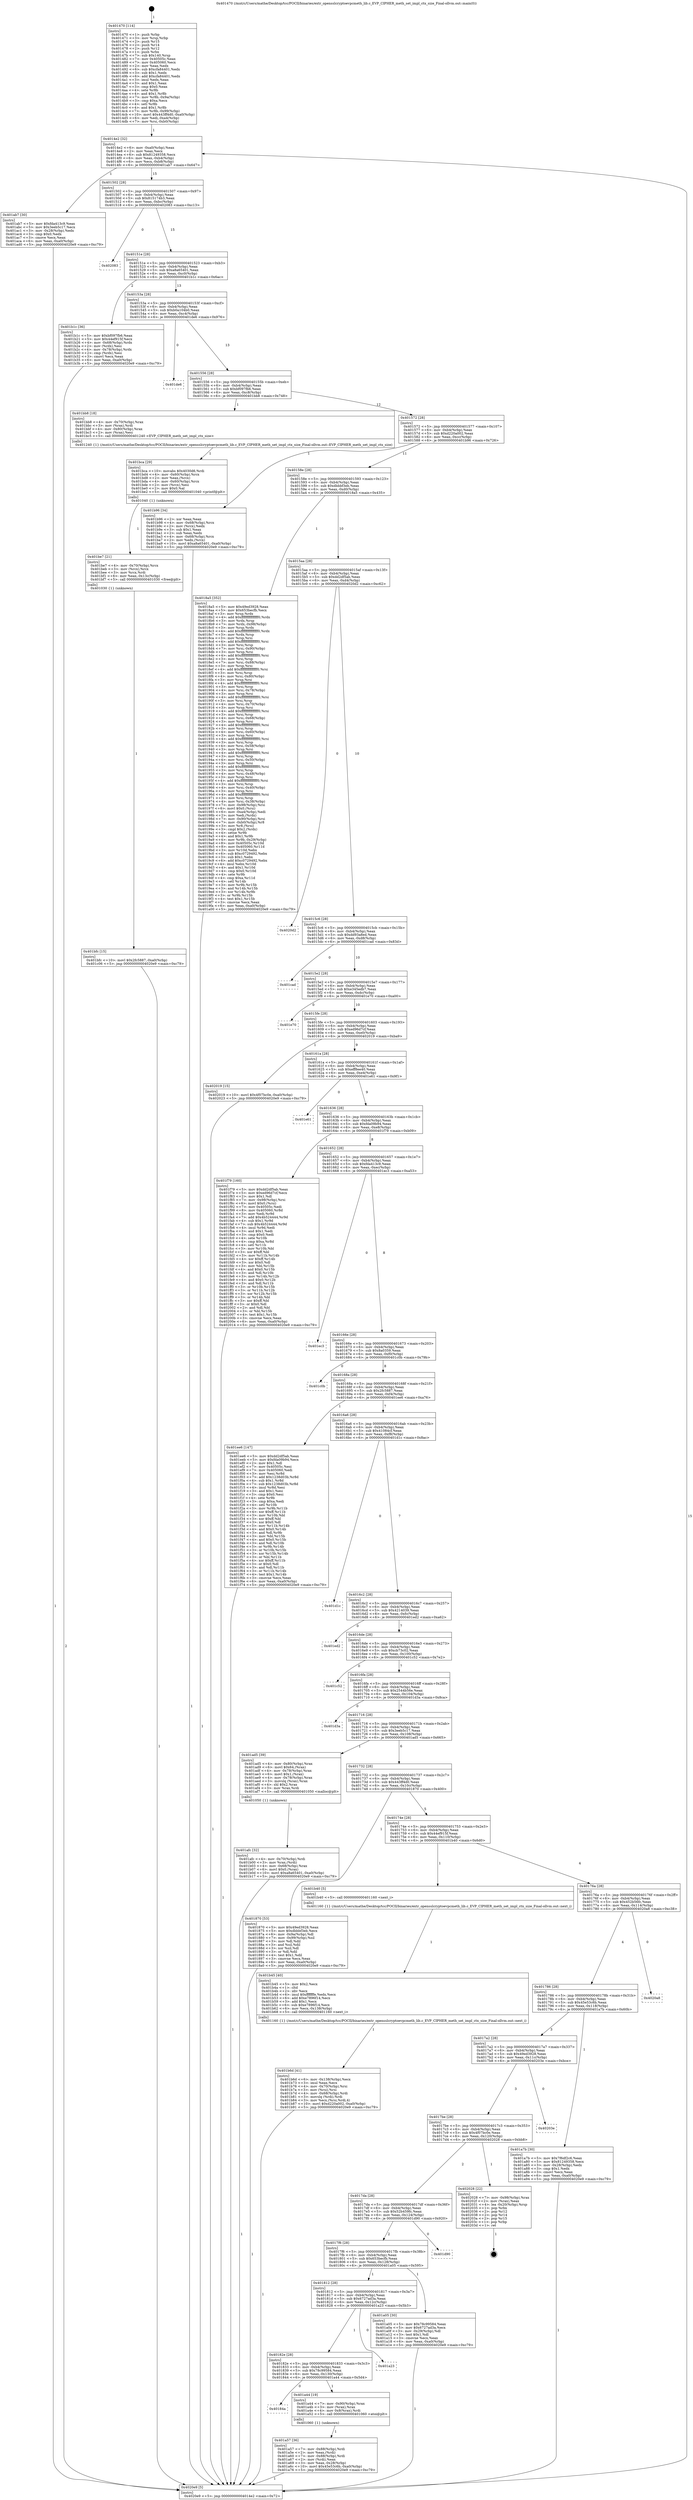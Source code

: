 digraph "0x401470" {
  label = "0x401470 (/mnt/c/Users/mathe/Desktop/tcc/POCII/binaries/extr_opensslcryptoevpcmeth_lib.c_EVP_CIPHER_meth_set_impl_ctx_size_Final-ollvm.out::main(0))"
  labelloc = "t"
  node[shape=record]

  Entry [label="",width=0.3,height=0.3,shape=circle,fillcolor=black,style=filled]
  "0x4014e2" [label="{
     0x4014e2 [32]\l
     | [instrs]\l
     &nbsp;&nbsp;0x4014e2 \<+6\>: mov -0xa0(%rbp),%eax\l
     &nbsp;&nbsp;0x4014e8 \<+2\>: mov %eax,%ecx\l
     &nbsp;&nbsp;0x4014ea \<+6\>: sub $0x81249358,%ecx\l
     &nbsp;&nbsp;0x4014f0 \<+6\>: mov %eax,-0xb4(%rbp)\l
     &nbsp;&nbsp;0x4014f6 \<+6\>: mov %ecx,-0xb8(%rbp)\l
     &nbsp;&nbsp;0x4014fc \<+6\>: je 0000000000401ab7 \<main+0x647\>\l
  }"]
  "0x401ab7" [label="{
     0x401ab7 [30]\l
     | [instrs]\l
     &nbsp;&nbsp;0x401ab7 \<+5\>: mov $0xfda413c9,%eax\l
     &nbsp;&nbsp;0x401abc \<+5\>: mov $0x3eeb5c17,%ecx\l
     &nbsp;&nbsp;0x401ac1 \<+3\>: mov -0x28(%rbp),%edx\l
     &nbsp;&nbsp;0x401ac4 \<+3\>: cmp $0x0,%edx\l
     &nbsp;&nbsp;0x401ac7 \<+3\>: cmove %ecx,%eax\l
     &nbsp;&nbsp;0x401aca \<+6\>: mov %eax,-0xa0(%rbp)\l
     &nbsp;&nbsp;0x401ad0 \<+5\>: jmp 00000000004020e9 \<main+0xc79\>\l
  }"]
  "0x401502" [label="{
     0x401502 [28]\l
     | [instrs]\l
     &nbsp;&nbsp;0x401502 \<+5\>: jmp 0000000000401507 \<main+0x97\>\l
     &nbsp;&nbsp;0x401507 \<+6\>: mov -0xb4(%rbp),%eax\l
     &nbsp;&nbsp;0x40150d \<+5\>: sub $0x815174b3,%eax\l
     &nbsp;&nbsp;0x401512 \<+6\>: mov %eax,-0xbc(%rbp)\l
     &nbsp;&nbsp;0x401518 \<+6\>: je 0000000000402083 \<main+0xc13\>\l
  }"]
  Exit [label="",width=0.3,height=0.3,shape=circle,fillcolor=black,style=filled,peripheries=2]
  "0x402083" [label="{
     0x402083\l
  }", style=dashed]
  "0x40151e" [label="{
     0x40151e [28]\l
     | [instrs]\l
     &nbsp;&nbsp;0x40151e \<+5\>: jmp 0000000000401523 \<main+0xb3\>\l
     &nbsp;&nbsp;0x401523 \<+6\>: mov -0xb4(%rbp),%eax\l
     &nbsp;&nbsp;0x401529 \<+5\>: sub $0xa8a65401,%eax\l
     &nbsp;&nbsp;0x40152e \<+6\>: mov %eax,-0xc0(%rbp)\l
     &nbsp;&nbsp;0x401534 \<+6\>: je 0000000000401b1c \<main+0x6ac\>\l
  }"]
  "0x401bfc" [label="{
     0x401bfc [15]\l
     | [instrs]\l
     &nbsp;&nbsp;0x401bfc \<+10\>: movl $0x2fc5887,-0xa0(%rbp)\l
     &nbsp;&nbsp;0x401c06 \<+5\>: jmp 00000000004020e9 \<main+0xc79\>\l
  }"]
  "0x401b1c" [label="{
     0x401b1c [36]\l
     | [instrs]\l
     &nbsp;&nbsp;0x401b1c \<+5\>: mov $0xbf097fb6,%eax\l
     &nbsp;&nbsp;0x401b21 \<+5\>: mov $0x44ef915f,%ecx\l
     &nbsp;&nbsp;0x401b26 \<+4\>: mov -0x68(%rbp),%rdx\l
     &nbsp;&nbsp;0x401b2a \<+2\>: mov (%rdx),%esi\l
     &nbsp;&nbsp;0x401b2c \<+4\>: mov -0x78(%rbp),%rdx\l
     &nbsp;&nbsp;0x401b30 \<+2\>: cmp (%rdx),%esi\l
     &nbsp;&nbsp;0x401b32 \<+3\>: cmovl %ecx,%eax\l
     &nbsp;&nbsp;0x401b35 \<+6\>: mov %eax,-0xa0(%rbp)\l
     &nbsp;&nbsp;0x401b3b \<+5\>: jmp 00000000004020e9 \<main+0xc79\>\l
  }"]
  "0x40153a" [label="{
     0x40153a [28]\l
     | [instrs]\l
     &nbsp;&nbsp;0x40153a \<+5\>: jmp 000000000040153f \<main+0xcf\>\l
     &nbsp;&nbsp;0x40153f \<+6\>: mov -0xb4(%rbp),%eax\l
     &nbsp;&nbsp;0x401545 \<+5\>: sub $0xb0a104b0,%eax\l
     &nbsp;&nbsp;0x40154a \<+6\>: mov %eax,-0xc4(%rbp)\l
     &nbsp;&nbsp;0x401550 \<+6\>: je 0000000000401de6 \<main+0x976\>\l
  }"]
  "0x401be7" [label="{
     0x401be7 [21]\l
     | [instrs]\l
     &nbsp;&nbsp;0x401be7 \<+4\>: mov -0x70(%rbp),%rcx\l
     &nbsp;&nbsp;0x401beb \<+3\>: mov (%rcx),%rcx\l
     &nbsp;&nbsp;0x401bee \<+3\>: mov %rcx,%rdi\l
     &nbsp;&nbsp;0x401bf1 \<+6\>: mov %eax,-0x13c(%rbp)\l
     &nbsp;&nbsp;0x401bf7 \<+5\>: call 0000000000401030 \<free@plt\>\l
     | [calls]\l
     &nbsp;&nbsp;0x401030 \{1\} (unknown)\l
  }"]
  "0x401de6" [label="{
     0x401de6\l
  }", style=dashed]
  "0x401556" [label="{
     0x401556 [28]\l
     | [instrs]\l
     &nbsp;&nbsp;0x401556 \<+5\>: jmp 000000000040155b \<main+0xeb\>\l
     &nbsp;&nbsp;0x40155b \<+6\>: mov -0xb4(%rbp),%eax\l
     &nbsp;&nbsp;0x401561 \<+5\>: sub $0xbf097fb6,%eax\l
     &nbsp;&nbsp;0x401566 \<+6\>: mov %eax,-0xc8(%rbp)\l
     &nbsp;&nbsp;0x40156c \<+6\>: je 0000000000401bb8 \<main+0x748\>\l
  }"]
  "0x401bca" [label="{
     0x401bca [29]\l
     | [instrs]\l
     &nbsp;&nbsp;0x401bca \<+10\>: movabs $0x4030d6,%rdi\l
     &nbsp;&nbsp;0x401bd4 \<+4\>: mov -0x60(%rbp),%rcx\l
     &nbsp;&nbsp;0x401bd8 \<+2\>: mov %eax,(%rcx)\l
     &nbsp;&nbsp;0x401bda \<+4\>: mov -0x60(%rbp),%rcx\l
     &nbsp;&nbsp;0x401bde \<+2\>: mov (%rcx),%esi\l
     &nbsp;&nbsp;0x401be0 \<+2\>: mov $0x0,%al\l
     &nbsp;&nbsp;0x401be2 \<+5\>: call 0000000000401040 \<printf@plt\>\l
     | [calls]\l
     &nbsp;&nbsp;0x401040 \{1\} (unknown)\l
  }"]
  "0x401bb8" [label="{
     0x401bb8 [18]\l
     | [instrs]\l
     &nbsp;&nbsp;0x401bb8 \<+4\>: mov -0x70(%rbp),%rax\l
     &nbsp;&nbsp;0x401bbc \<+3\>: mov (%rax),%rdi\l
     &nbsp;&nbsp;0x401bbf \<+4\>: mov -0x80(%rbp),%rax\l
     &nbsp;&nbsp;0x401bc3 \<+2\>: mov (%rax),%esi\l
     &nbsp;&nbsp;0x401bc5 \<+5\>: call 0000000000401240 \<EVP_CIPHER_meth_set_impl_ctx_size\>\l
     | [calls]\l
     &nbsp;&nbsp;0x401240 \{1\} (/mnt/c/Users/mathe/Desktop/tcc/POCII/binaries/extr_opensslcryptoevpcmeth_lib.c_EVP_CIPHER_meth_set_impl_ctx_size_Final-ollvm.out::EVP_CIPHER_meth_set_impl_ctx_size)\l
  }"]
  "0x401572" [label="{
     0x401572 [28]\l
     | [instrs]\l
     &nbsp;&nbsp;0x401572 \<+5\>: jmp 0000000000401577 \<main+0x107\>\l
     &nbsp;&nbsp;0x401577 \<+6\>: mov -0xb4(%rbp),%eax\l
     &nbsp;&nbsp;0x40157d \<+5\>: sub $0xd220a002,%eax\l
     &nbsp;&nbsp;0x401582 \<+6\>: mov %eax,-0xcc(%rbp)\l
     &nbsp;&nbsp;0x401588 \<+6\>: je 0000000000401b96 \<main+0x726\>\l
  }"]
  "0x401b6d" [label="{
     0x401b6d [41]\l
     | [instrs]\l
     &nbsp;&nbsp;0x401b6d \<+6\>: mov -0x138(%rbp),%ecx\l
     &nbsp;&nbsp;0x401b73 \<+3\>: imul %eax,%ecx\l
     &nbsp;&nbsp;0x401b76 \<+4\>: mov -0x70(%rbp),%rsi\l
     &nbsp;&nbsp;0x401b7a \<+3\>: mov (%rsi),%rsi\l
     &nbsp;&nbsp;0x401b7d \<+4\>: mov -0x68(%rbp),%rdi\l
     &nbsp;&nbsp;0x401b81 \<+3\>: movslq (%rdi),%rdi\l
     &nbsp;&nbsp;0x401b84 \<+3\>: mov %ecx,(%rsi,%rdi,4)\l
     &nbsp;&nbsp;0x401b87 \<+10\>: movl $0xd220a002,-0xa0(%rbp)\l
     &nbsp;&nbsp;0x401b91 \<+5\>: jmp 00000000004020e9 \<main+0xc79\>\l
  }"]
  "0x401b96" [label="{
     0x401b96 [34]\l
     | [instrs]\l
     &nbsp;&nbsp;0x401b96 \<+2\>: xor %eax,%eax\l
     &nbsp;&nbsp;0x401b98 \<+4\>: mov -0x68(%rbp),%rcx\l
     &nbsp;&nbsp;0x401b9c \<+2\>: mov (%rcx),%edx\l
     &nbsp;&nbsp;0x401b9e \<+3\>: sub $0x1,%eax\l
     &nbsp;&nbsp;0x401ba1 \<+2\>: sub %eax,%edx\l
     &nbsp;&nbsp;0x401ba3 \<+4\>: mov -0x68(%rbp),%rcx\l
     &nbsp;&nbsp;0x401ba7 \<+2\>: mov %edx,(%rcx)\l
     &nbsp;&nbsp;0x401ba9 \<+10\>: movl $0xa8a65401,-0xa0(%rbp)\l
     &nbsp;&nbsp;0x401bb3 \<+5\>: jmp 00000000004020e9 \<main+0xc79\>\l
  }"]
  "0x40158e" [label="{
     0x40158e [28]\l
     | [instrs]\l
     &nbsp;&nbsp;0x40158e \<+5\>: jmp 0000000000401593 \<main+0x123\>\l
     &nbsp;&nbsp;0x401593 \<+6\>: mov -0xb4(%rbp),%eax\l
     &nbsp;&nbsp;0x401599 \<+5\>: sub $0xdbbbf3eb,%eax\l
     &nbsp;&nbsp;0x40159e \<+6\>: mov %eax,-0xd0(%rbp)\l
     &nbsp;&nbsp;0x4015a4 \<+6\>: je 00000000004018a5 \<main+0x435\>\l
  }"]
  "0x401b45" [label="{
     0x401b45 [40]\l
     | [instrs]\l
     &nbsp;&nbsp;0x401b45 \<+5\>: mov $0x2,%ecx\l
     &nbsp;&nbsp;0x401b4a \<+1\>: cltd\l
     &nbsp;&nbsp;0x401b4b \<+2\>: idiv %ecx\l
     &nbsp;&nbsp;0x401b4d \<+6\>: imul $0xfffffffe,%edx,%ecx\l
     &nbsp;&nbsp;0x401b53 \<+6\>: add $0xe7896f14,%ecx\l
     &nbsp;&nbsp;0x401b59 \<+3\>: add $0x1,%ecx\l
     &nbsp;&nbsp;0x401b5c \<+6\>: sub $0xe7896f14,%ecx\l
     &nbsp;&nbsp;0x401b62 \<+6\>: mov %ecx,-0x138(%rbp)\l
     &nbsp;&nbsp;0x401b68 \<+5\>: call 0000000000401160 \<next_i\>\l
     | [calls]\l
     &nbsp;&nbsp;0x401160 \{1\} (/mnt/c/Users/mathe/Desktop/tcc/POCII/binaries/extr_opensslcryptoevpcmeth_lib.c_EVP_CIPHER_meth_set_impl_ctx_size_Final-ollvm.out::next_i)\l
  }"]
  "0x4018a5" [label="{
     0x4018a5 [352]\l
     | [instrs]\l
     &nbsp;&nbsp;0x4018a5 \<+5\>: mov $0x49ed3928,%eax\l
     &nbsp;&nbsp;0x4018aa \<+5\>: mov $0x653becfb,%ecx\l
     &nbsp;&nbsp;0x4018af \<+3\>: mov %rsp,%rdx\l
     &nbsp;&nbsp;0x4018b2 \<+4\>: add $0xfffffffffffffff0,%rdx\l
     &nbsp;&nbsp;0x4018b6 \<+3\>: mov %rdx,%rsp\l
     &nbsp;&nbsp;0x4018b9 \<+7\>: mov %rdx,-0x98(%rbp)\l
     &nbsp;&nbsp;0x4018c0 \<+3\>: mov %rsp,%rdx\l
     &nbsp;&nbsp;0x4018c3 \<+4\>: add $0xfffffffffffffff0,%rdx\l
     &nbsp;&nbsp;0x4018c7 \<+3\>: mov %rdx,%rsp\l
     &nbsp;&nbsp;0x4018ca \<+3\>: mov %rsp,%rsi\l
     &nbsp;&nbsp;0x4018cd \<+4\>: add $0xfffffffffffffff0,%rsi\l
     &nbsp;&nbsp;0x4018d1 \<+3\>: mov %rsi,%rsp\l
     &nbsp;&nbsp;0x4018d4 \<+7\>: mov %rsi,-0x90(%rbp)\l
     &nbsp;&nbsp;0x4018db \<+3\>: mov %rsp,%rsi\l
     &nbsp;&nbsp;0x4018de \<+4\>: add $0xfffffffffffffff0,%rsi\l
     &nbsp;&nbsp;0x4018e2 \<+3\>: mov %rsi,%rsp\l
     &nbsp;&nbsp;0x4018e5 \<+7\>: mov %rsi,-0x88(%rbp)\l
     &nbsp;&nbsp;0x4018ec \<+3\>: mov %rsp,%rsi\l
     &nbsp;&nbsp;0x4018ef \<+4\>: add $0xfffffffffffffff0,%rsi\l
     &nbsp;&nbsp;0x4018f3 \<+3\>: mov %rsi,%rsp\l
     &nbsp;&nbsp;0x4018f6 \<+4\>: mov %rsi,-0x80(%rbp)\l
     &nbsp;&nbsp;0x4018fa \<+3\>: mov %rsp,%rsi\l
     &nbsp;&nbsp;0x4018fd \<+4\>: add $0xfffffffffffffff0,%rsi\l
     &nbsp;&nbsp;0x401901 \<+3\>: mov %rsi,%rsp\l
     &nbsp;&nbsp;0x401904 \<+4\>: mov %rsi,-0x78(%rbp)\l
     &nbsp;&nbsp;0x401908 \<+3\>: mov %rsp,%rsi\l
     &nbsp;&nbsp;0x40190b \<+4\>: add $0xfffffffffffffff0,%rsi\l
     &nbsp;&nbsp;0x40190f \<+3\>: mov %rsi,%rsp\l
     &nbsp;&nbsp;0x401912 \<+4\>: mov %rsi,-0x70(%rbp)\l
     &nbsp;&nbsp;0x401916 \<+3\>: mov %rsp,%rsi\l
     &nbsp;&nbsp;0x401919 \<+4\>: add $0xfffffffffffffff0,%rsi\l
     &nbsp;&nbsp;0x40191d \<+3\>: mov %rsi,%rsp\l
     &nbsp;&nbsp;0x401920 \<+4\>: mov %rsi,-0x68(%rbp)\l
     &nbsp;&nbsp;0x401924 \<+3\>: mov %rsp,%rsi\l
     &nbsp;&nbsp;0x401927 \<+4\>: add $0xfffffffffffffff0,%rsi\l
     &nbsp;&nbsp;0x40192b \<+3\>: mov %rsi,%rsp\l
     &nbsp;&nbsp;0x40192e \<+4\>: mov %rsi,-0x60(%rbp)\l
     &nbsp;&nbsp;0x401932 \<+3\>: mov %rsp,%rsi\l
     &nbsp;&nbsp;0x401935 \<+4\>: add $0xfffffffffffffff0,%rsi\l
     &nbsp;&nbsp;0x401939 \<+3\>: mov %rsi,%rsp\l
     &nbsp;&nbsp;0x40193c \<+4\>: mov %rsi,-0x58(%rbp)\l
     &nbsp;&nbsp;0x401940 \<+3\>: mov %rsp,%rsi\l
     &nbsp;&nbsp;0x401943 \<+4\>: add $0xfffffffffffffff0,%rsi\l
     &nbsp;&nbsp;0x401947 \<+3\>: mov %rsi,%rsp\l
     &nbsp;&nbsp;0x40194a \<+4\>: mov %rsi,-0x50(%rbp)\l
     &nbsp;&nbsp;0x40194e \<+3\>: mov %rsp,%rsi\l
     &nbsp;&nbsp;0x401951 \<+4\>: add $0xfffffffffffffff0,%rsi\l
     &nbsp;&nbsp;0x401955 \<+3\>: mov %rsi,%rsp\l
     &nbsp;&nbsp;0x401958 \<+4\>: mov %rsi,-0x48(%rbp)\l
     &nbsp;&nbsp;0x40195c \<+3\>: mov %rsp,%rsi\l
     &nbsp;&nbsp;0x40195f \<+4\>: add $0xfffffffffffffff0,%rsi\l
     &nbsp;&nbsp;0x401963 \<+3\>: mov %rsi,%rsp\l
     &nbsp;&nbsp;0x401966 \<+4\>: mov %rsi,-0x40(%rbp)\l
     &nbsp;&nbsp;0x40196a \<+3\>: mov %rsp,%rsi\l
     &nbsp;&nbsp;0x40196d \<+4\>: add $0xfffffffffffffff0,%rsi\l
     &nbsp;&nbsp;0x401971 \<+3\>: mov %rsi,%rsp\l
     &nbsp;&nbsp;0x401974 \<+4\>: mov %rsi,-0x38(%rbp)\l
     &nbsp;&nbsp;0x401978 \<+7\>: mov -0x98(%rbp),%rsi\l
     &nbsp;&nbsp;0x40197f \<+6\>: movl $0x0,(%rsi)\l
     &nbsp;&nbsp;0x401985 \<+6\>: mov -0xa4(%rbp),%edi\l
     &nbsp;&nbsp;0x40198b \<+2\>: mov %edi,(%rdx)\l
     &nbsp;&nbsp;0x40198d \<+7\>: mov -0x90(%rbp),%rsi\l
     &nbsp;&nbsp;0x401994 \<+7\>: mov -0xb0(%rbp),%r8\l
     &nbsp;&nbsp;0x40199b \<+3\>: mov %r8,(%rsi)\l
     &nbsp;&nbsp;0x40199e \<+3\>: cmpl $0x2,(%rdx)\l
     &nbsp;&nbsp;0x4019a1 \<+4\>: setne %r9b\l
     &nbsp;&nbsp;0x4019a5 \<+4\>: and $0x1,%r9b\l
     &nbsp;&nbsp;0x4019a9 \<+4\>: mov %r9b,-0x29(%rbp)\l
     &nbsp;&nbsp;0x4019ad \<+8\>: mov 0x40505c,%r10d\l
     &nbsp;&nbsp;0x4019b5 \<+8\>: mov 0x405060,%r11d\l
     &nbsp;&nbsp;0x4019bd \<+3\>: mov %r10d,%ebx\l
     &nbsp;&nbsp;0x4019c0 \<+6\>: sub $0xc0729492,%ebx\l
     &nbsp;&nbsp;0x4019c6 \<+3\>: sub $0x1,%ebx\l
     &nbsp;&nbsp;0x4019c9 \<+6\>: add $0xc0729492,%ebx\l
     &nbsp;&nbsp;0x4019cf \<+4\>: imul %ebx,%r10d\l
     &nbsp;&nbsp;0x4019d3 \<+4\>: and $0x1,%r10d\l
     &nbsp;&nbsp;0x4019d7 \<+4\>: cmp $0x0,%r10d\l
     &nbsp;&nbsp;0x4019db \<+4\>: sete %r9b\l
     &nbsp;&nbsp;0x4019df \<+4\>: cmp $0xa,%r11d\l
     &nbsp;&nbsp;0x4019e3 \<+4\>: setl %r14b\l
     &nbsp;&nbsp;0x4019e7 \<+3\>: mov %r9b,%r15b\l
     &nbsp;&nbsp;0x4019ea \<+3\>: and %r14b,%r15b\l
     &nbsp;&nbsp;0x4019ed \<+3\>: xor %r14b,%r9b\l
     &nbsp;&nbsp;0x4019f0 \<+3\>: or %r9b,%r15b\l
     &nbsp;&nbsp;0x4019f3 \<+4\>: test $0x1,%r15b\l
     &nbsp;&nbsp;0x4019f7 \<+3\>: cmovne %ecx,%eax\l
     &nbsp;&nbsp;0x4019fa \<+6\>: mov %eax,-0xa0(%rbp)\l
     &nbsp;&nbsp;0x401a00 \<+5\>: jmp 00000000004020e9 \<main+0xc79\>\l
  }"]
  "0x4015aa" [label="{
     0x4015aa [28]\l
     | [instrs]\l
     &nbsp;&nbsp;0x4015aa \<+5\>: jmp 00000000004015af \<main+0x13f\>\l
     &nbsp;&nbsp;0x4015af \<+6\>: mov -0xb4(%rbp),%eax\l
     &nbsp;&nbsp;0x4015b5 \<+5\>: sub $0xdd2df5ab,%eax\l
     &nbsp;&nbsp;0x4015ba \<+6\>: mov %eax,-0xd4(%rbp)\l
     &nbsp;&nbsp;0x4015c0 \<+6\>: je 00000000004020d2 \<main+0xc62\>\l
  }"]
  "0x401afc" [label="{
     0x401afc [32]\l
     | [instrs]\l
     &nbsp;&nbsp;0x401afc \<+4\>: mov -0x70(%rbp),%rdi\l
     &nbsp;&nbsp;0x401b00 \<+3\>: mov %rax,(%rdi)\l
     &nbsp;&nbsp;0x401b03 \<+4\>: mov -0x68(%rbp),%rax\l
     &nbsp;&nbsp;0x401b07 \<+6\>: movl $0x0,(%rax)\l
     &nbsp;&nbsp;0x401b0d \<+10\>: movl $0xa8a65401,-0xa0(%rbp)\l
     &nbsp;&nbsp;0x401b17 \<+5\>: jmp 00000000004020e9 \<main+0xc79\>\l
  }"]
  "0x4020d2" [label="{
     0x4020d2\l
  }", style=dashed]
  "0x4015c6" [label="{
     0x4015c6 [28]\l
     | [instrs]\l
     &nbsp;&nbsp;0x4015c6 \<+5\>: jmp 00000000004015cb \<main+0x15b\>\l
     &nbsp;&nbsp;0x4015cb \<+6\>: mov -0xb4(%rbp),%eax\l
     &nbsp;&nbsp;0x4015d1 \<+5\>: sub $0xdd93a8ed,%eax\l
     &nbsp;&nbsp;0x4015d6 \<+6\>: mov %eax,-0xd8(%rbp)\l
     &nbsp;&nbsp;0x4015dc \<+6\>: je 0000000000401cad \<main+0x83d\>\l
  }"]
  "0x401a57" [label="{
     0x401a57 [36]\l
     | [instrs]\l
     &nbsp;&nbsp;0x401a57 \<+7\>: mov -0x88(%rbp),%rdi\l
     &nbsp;&nbsp;0x401a5e \<+2\>: mov %eax,(%rdi)\l
     &nbsp;&nbsp;0x401a60 \<+7\>: mov -0x88(%rbp),%rdi\l
     &nbsp;&nbsp;0x401a67 \<+2\>: mov (%rdi),%eax\l
     &nbsp;&nbsp;0x401a69 \<+3\>: mov %eax,-0x28(%rbp)\l
     &nbsp;&nbsp;0x401a6c \<+10\>: movl $0x45e53c6b,-0xa0(%rbp)\l
     &nbsp;&nbsp;0x401a76 \<+5\>: jmp 00000000004020e9 \<main+0xc79\>\l
  }"]
  "0x401cad" [label="{
     0x401cad\l
  }", style=dashed]
  "0x4015e2" [label="{
     0x4015e2 [28]\l
     | [instrs]\l
     &nbsp;&nbsp;0x4015e2 \<+5\>: jmp 00000000004015e7 \<main+0x177\>\l
     &nbsp;&nbsp;0x4015e7 \<+6\>: mov -0xb4(%rbp),%eax\l
     &nbsp;&nbsp;0x4015ed \<+5\>: sub $0xe345edb7,%eax\l
     &nbsp;&nbsp;0x4015f2 \<+6\>: mov %eax,-0xdc(%rbp)\l
     &nbsp;&nbsp;0x4015f8 \<+6\>: je 0000000000401e70 \<main+0xa00\>\l
  }"]
  "0x40184a" [label="{
     0x40184a\l
  }", style=dashed]
  "0x401e70" [label="{
     0x401e70\l
  }", style=dashed]
  "0x4015fe" [label="{
     0x4015fe [28]\l
     | [instrs]\l
     &nbsp;&nbsp;0x4015fe \<+5\>: jmp 0000000000401603 \<main+0x193\>\l
     &nbsp;&nbsp;0x401603 \<+6\>: mov -0xb4(%rbp),%eax\l
     &nbsp;&nbsp;0x401609 \<+5\>: sub $0xed96d7cf,%eax\l
     &nbsp;&nbsp;0x40160e \<+6\>: mov %eax,-0xe0(%rbp)\l
     &nbsp;&nbsp;0x401614 \<+6\>: je 0000000000402019 \<main+0xba9\>\l
  }"]
  "0x401a44" [label="{
     0x401a44 [19]\l
     | [instrs]\l
     &nbsp;&nbsp;0x401a44 \<+7\>: mov -0x90(%rbp),%rax\l
     &nbsp;&nbsp;0x401a4b \<+3\>: mov (%rax),%rax\l
     &nbsp;&nbsp;0x401a4e \<+4\>: mov 0x8(%rax),%rdi\l
     &nbsp;&nbsp;0x401a52 \<+5\>: call 0000000000401060 \<atoi@plt\>\l
     | [calls]\l
     &nbsp;&nbsp;0x401060 \{1\} (unknown)\l
  }"]
  "0x402019" [label="{
     0x402019 [15]\l
     | [instrs]\l
     &nbsp;&nbsp;0x402019 \<+10\>: movl $0x4f07bc0e,-0xa0(%rbp)\l
     &nbsp;&nbsp;0x402023 \<+5\>: jmp 00000000004020e9 \<main+0xc79\>\l
  }"]
  "0x40161a" [label="{
     0x40161a [28]\l
     | [instrs]\l
     &nbsp;&nbsp;0x40161a \<+5\>: jmp 000000000040161f \<main+0x1af\>\l
     &nbsp;&nbsp;0x40161f \<+6\>: mov -0xb4(%rbp),%eax\l
     &nbsp;&nbsp;0x401625 \<+5\>: sub $0xeff8ee40,%eax\l
     &nbsp;&nbsp;0x40162a \<+6\>: mov %eax,-0xe4(%rbp)\l
     &nbsp;&nbsp;0x401630 \<+6\>: je 0000000000401e61 \<main+0x9f1\>\l
  }"]
  "0x40182e" [label="{
     0x40182e [28]\l
     | [instrs]\l
     &nbsp;&nbsp;0x40182e \<+5\>: jmp 0000000000401833 \<main+0x3c3\>\l
     &nbsp;&nbsp;0x401833 \<+6\>: mov -0xb4(%rbp),%eax\l
     &nbsp;&nbsp;0x401839 \<+5\>: sub $0x78c99584,%eax\l
     &nbsp;&nbsp;0x40183e \<+6\>: mov %eax,-0x130(%rbp)\l
     &nbsp;&nbsp;0x401844 \<+6\>: je 0000000000401a44 \<main+0x5d4\>\l
  }"]
  "0x401e61" [label="{
     0x401e61\l
  }", style=dashed]
  "0x401636" [label="{
     0x401636 [28]\l
     | [instrs]\l
     &nbsp;&nbsp;0x401636 \<+5\>: jmp 000000000040163b \<main+0x1cb\>\l
     &nbsp;&nbsp;0x40163b \<+6\>: mov -0xb4(%rbp),%eax\l
     &nbsp;&nbsp;0x401641 \<+5\>: sub $0xfda09b94,%eax\l
     &nbsp;&nbsp;0x401646 \<+6\>: mov %eax,-0xe8(%rbp)\l
     &nbsp;&nbsp;0x40164c \<+6\>: je 0000000000401f79 \<main+0xb09\>\l
  }"]
  "0x401a23" [label="{
     0x401a23\l
  }", style=dashed]
  "0x401f79" [label="{
     0x401f79 [160]\l
     | [instrs]\l
     &nbsp;&nbsp;0x401f79 \<+5\>: mov $0xdd2df5ab,%eax\l
     &nbsp;&nbsp;0x401f7e \<+5\>: mov $0xed96d7cf,%ecx\l
     &nbsp;&nbsp;0x401f83 \<+2\>: mov $0x1,%dl\l
     &nbsp;&nbsp;0x401f85 \<+7\>: mov -0x98(%rbp),%rsi\l
     &nbsp;&nbsp;0x401f8c \<+6\>: movl $0x0,(%rsi)\l
     &nbsp;&nbsp;0x401f92 \<+7\>: mov 0x40505c,%edi\l
     &nbsp;&nbsp;0x401f99 \<+8\>: mov 0x405060,%r8d\l
     &nbsp;&nbsp;0x401fa1 \<+3\>: mov %edi,%r9d\l
     &nbsp;&nbsp;0x401fa4 \<+7\>: add $0x4b524444,%r9d\l
     &nbsp;&nbsp;0x401fab \<+4\>: sub $0x1,%r9d\l
     &nbsp;&nbsp;0x401faf \<+7\>: sub $0x4b524444,%r9d\l
     &nbsp;&nbsp;0x401fb6 \<+4\>: imul %r9d,%edi\l
     &nbsp;&nbsp;0x401fba \<+3\>: and $0x1,%edi\l
     &nbsp;&nbsp;0x401fbd \<+3\>: cmp $0x0,%edi\l
     &nbsp;&nbsp;0x401fc0 \<+4\>: sete %r10b\l
     &nbsp;&nbsp;0x401fc4 \<+4\>: cmp $0xa,%r8d\l
     &nbsp;&nbsp;0x401fc8 \<+4\>: setl %r11b\l
     &nbsp;&nbsp;0x401fcc \<+3\>: mov %r10b,%bl\l
     &nbsp;&nbsp;0x401fcf \<+3\>: xor $0xff,%bl\l
     &nbsp;&nbsp;0x401fd2 \<+3\>: mov %r11b,%r14b\l
     &nbsp;&nbsp;0x401fd5 \<+4\>: xor $0xff,%r14b\l
     &nbsp;&nbsp;0x401fd9 \<+3\>: xor $0x0,%dl\l
     &nbsp;&nbsp;0x401fdc \<+3\>: mov %bl,%r15b\l
     &nbsp;&nbsp;0x401fdf \<+4\>: and $0x0,%r15b\l
     &nbsp;&nbsp;0x401fe3 \<+3\>: and %dl,%r10b\l
     &nbsp;&nbsp;0x401fe6 \<+3\>: mov %r14b,%r12b\l
     &nbsp;&nbsp;0x401fe9 \<+4\>: and $0x0,%r12b\l
     &nbsp;&nbsp;0x401fed \<+3\>: and %dl,%r11b\l
     &nbsp;&nbsp;0x401ff0 \<+3\>: or %r10b,%r15b\l
     &nbsp;&nbsp;0x401ff3 \<+3\>: or %r11b,%r12b\l
     &nbsp;&nbsp;0x401ff6 \<+3\>: xor %r12b,%r15b\l
     &nbsp;&nbsp;0x401ff9 \<+3\>: or %r14b,%bl\l
     &nbsp;&nbsp;0x401ffc \<+3\>: xor $0xff,%bl\l
     &nbsp;&nbsp;0x401fff \<+3\>: or $0x0,%dl\l
     &nbsp;&nbsp;0x402002 \<+2\>: and %dl,%bl\l
     &nbsp;&nbsp;0x402004 \<+3\>: or %bl,%r15b\l
     &nbsp;&nbsp;0x402007 \<+4\>: test $0x1,%r15b\l
     &nbsp;&nbsp;0x40200b \<+3\>: cmovne %ecx,%eax\l
     &nbsp;&nbsp;0x40200e \<+6\>: mov %eax,-0xa0(%rbp)\l
     &nbsp;&nbsp;0x402014 \<+5\>: jmp 00000000004020e9 \<main+0xc79\>\l
  }"]
  "0x401652" [label="{
     0x401652 [28]\l
     | [instrs]\l
     &nbsp;&nbsp;0x401652 \<+5\>: jmp 0000000000401657 \<main+0x1e7\>\l
     &nbsp;&nbsp;0x401657 \<+6\>: mov -0xb4(%rbp),%eax\l
     &nbsp;&nbsp;0x40165d \<+5\>: sub $0xfda413c9,%eax\l
     &nbsp;&nbsp;0x401662 \<+6\>: mov %eax,-0xec(%rbp)\l
     &nbsp;&nbsp;0x401668 \<+6\>: je 0000000000401ec3 \<main+0xa53\>\l
  }"]
  "0x401812" [label="{
     0x401812 [28]\l
     | [instrs]\l
     &nbsp;&nbsp;0x401812 \<+5\>: jmp 0000000000401817 \<main+0x3a7\>\l
     &nbsp;&nbsp;0x401817 \<+6\>: mov -0xb4(%rbp),%eax\l
     &nbsp;&nbsp;0x40181d \<+5\>: sub $0x6727ad3a,%eax\l
     &nbsp;&nbsp;0x401822 \<+6\>: mov %eax,-0x12c(%rbp)\l
     &nbsp;&nbsp;0x401828 \<+6\>: je 0000000000401a23 \<main+0x5b3\>\l
  }"]
  "0x401ec3" [label="{
     0x401ec3\l
  }", style=dashed]
  "0x40166e" [label="{
     0x40166e [28]\l
     | [instrs]\l
     &nbsp;&nbsp;0x40166e \<+5\>: jmp 0000000000401673 \<main+0x203\>\l
     &nbsp;&nbsp;0x401673 \<+6\>: mov -0xb4(%rbp),%eax\l
     &nbsp;&nbsp;0x401679 \<+5\>: sub $0x8a0359,%eax\l
     &nbsp;&nbsp;0x40167e \<+6\>: mov %eax,-0xf0(%rbp)\l
     &nbsp;&nbsp;0x401684 \<+6\>: je 0000000000401c0b \<main+0x79b\>\l
  }"]
  "0x401a05" [label="{
     0x401a05 [30]\l
     | [instrs]\l
     &nbsp;&nbsp;0x401a05 \<+5\>: mov $0x78c99584,%eax\l
     &nbsp;&nbsp;0x401a0a \<+5\>: mov $0x6727ad3a,%ecx\l
     &nbsp;&nbsp;0x401a0f \<+3\>: mov -0x29(%rbp),%dl\l
     &nbsp;&nbsp;0x401a12 \<+3\>: test $0x1,%dl\l
     &nbsp;&nbsp;0x401a15 \<+3\>: cmovne %ecx,%eax\l
     &nbsp;&nbsp;0x401a18 \<+6\>: mov %eax,-0xa0(%rbp)\l
     &nbsp;&nbsp;0x401a1e \<+5\>: jmp 00000000004020e9 \<main+0xc79\>\l
  }"]
  "0x401c0b" [label="{
     0x401c0b\l
  }", style=dashed]
  "0x40168a" [label="{
     0x40168a [28]\l
     | [instrs]\l
     &nbsp;&nbsp;0x40168a \<+5\>: jmp 000000000040168f \<main+0x21f\>\l
     &nbsp;&nbsp;0x40168f \<+6\>: mov -0xb4(%rbp),%eax\l
     &nbsp;&nbsp;0x401695 \<+5\>: sub $0x2fc5887,%eax\l
     &nbsp;&nbsp;0x40169a \<+6\>: mov %eax,-0xf4(%rbp)\l
     &nbsp;&nbsp;0x4016a0 \<+6\>: je 0000000000401ee6 \<main+0xa76\>\l
  }"]
  "0x4017f6" [label="{
     0x4017f6 [28]\l
     | [instrs]\l
     &nbsp;&nbsp;0x4017f6 \<+5\>: jmp 00000000004017fb \<main+0x38b\>\l
     &nbsp;&nbsp;0x4017fb \<+6\>: mov -0xb4(%rbp),%eax\l
     &nbsp;&nbsp;0x401801 \<+5\>: sub $0x653becfb,%eax\l
     &nbsp;&nbsp;0x401806 \<+6\>: mov %eax,-0x128(%rbp)\l
     &nbsp;&nbsp;0x40180c \<+6\>: je 0000000000401a05 \<main+0x595\>\l
  }"]
  "0x401ee6" [label="{
     0x401ee6 [147]\l
     | [instrs]\l
     &nbsp;&nbsp;0x401ee6 \<+5\>: mov $0xdd2df5ab,%eax\l
     &nbsp;&nbsp;0x401eeb \<+5\>: mov $0xfda09b94,%ecx\l
     &nbsp;&nbsp;0x401ef0 \<+2\>: mov $0x1,%dl\l
     &nbsp;&nbsp;0x401ef2 \<+7\>: mov 0x40505c,%esi\l
     &nbsp;&nbsp;0x401ef9 \<+7\>: mov 0x405060,%edi\l
     &nbsp;&nbsp;0x401f00 \<+3\>: mov %esi,%r8d\l
     &nbsp;&nbsp;0x401f03 \<+7\>: add $0x1238d03b,%r8d\l
     &nbsp;&nbsp;0x401f0a \<+4\>: sub $0x1,%r8d\l
     &nbsp;&nbsp;0x401f0e \<+7\>: sub $0x1238d03b,%r8d\l
     &nbsp;&nbsp;0x401f15 \<+4\>: imul %r8d,%esi\l
     &nbsp;&nbsp;0x401f19 \<+3\>: and $0x1,%esi\l
     &nbsp;&nbsp;0x401f1c \<+3\>: cmp $0x0,%esi\l
     &nbsp;&nbsp;0x401f1f \<+4\>: sete %r9b\l
     &nbsp;&nbsp;0x401f23 \<+3\>: cmp $0xa,%edi\l
     &nbsp;&nbsp;0x401f26 \<+4\>: setl %r10b\l
     &nbsp;&nbsp;0x401f2a \<+3\>: mov %r9b,%r11b\l
     &nbsp;&nbsp;0x401f2d \<+4\>: xor $0xff,%r11b\l
     &nbsp;&nbsp;0x401f31 \<+3\>: mov %r10b,%bl\l
     &nbsp;&nbsp;0x401f34 \<+3\>: xor $0xff,%bl\l
     &nbsp;&nbsp;0x401f37 \<+3\>: xor $0x0,%dl\l
     &nbsp;&nbsp;0x401f3a \<+3\>: mov %r11b,%r14b\l
     &nbsp;&nbsp;0x401f3d \<+4\>: and $0x0,%r14b\l
     &nbsp;&nbsp;0x401f41 \<+3\>: and %dl,%r9b\l
     &nbsp;&nbsp;0x401f44 \<+3\>: mov %bl,%r15b\l
     &nbsp;&nbsp;0x401f47 \<+4\>: and $0x0,%r15b\l
     &nbsp;&nbsp;0x401f4b \<+3\>: and %dl,%r10b\l
     &nbsp;&nbsp;0x401f4e \<+3\>: or %r9b,%r14b\l
     &nbsp;&nbsp;0x401f51 \<+3\>: or %r10b,%r15b\l
     &nbsp;&nbsp;0x401f54 \<+3\>: xor %r15b,%r14b\l
     &nbsp;&nbsp;0x401f57 \<+3\>: or %bl,%r11b\l
     &nbsp;&nbsp;0x401f5a \<+4\>: xor $0xff,%r11b\l
     &nbsp;&nbsp;0x401f5e \<+3\>: or $0x0,%dl\l
     &nbsp;&nbsp;0x401f61 \<+3\>: and %dl,%r11b\l
     &nbsp;&nbsp;0x401f64 \<+3\>: or %r11b,%r14b\l
     &nbsp;&nbsp;0x401f67 \<+4\>: test $0x1,%r14b\l
     &nbsp;&nbsp;0x401f6b \<+3\>: cmovne %ecx,%eax\l
     &nbsp;&nbsp;0x401f6e \<+6\>: mov %eax,-0xa0(%rbp)\l
     &nbsp;&nbsp;0x401f74 \<+5\>: jmp 00000000004020e9 \<main+0xc79\>\l
  }"]
  "0x4016a6" [label="{
     0x4016a6 [28]\l
     | [instrs]\l
     &nbsp;&nbsp;0x4016a6 \<+5\>: jmp 00000000004016ab \<main+0x23b\>\l
     &nbsp;&nbsp;0x4016ab \<+6\>: mov -0xb4(%rbp),%eax\l
     &nbsp;&nbsp;0x4016b1 \<+5\>: sub $0x41084cf,%eax\l
     &nbsp;&nbsp;0x4016b6 \<+6\>: mov %eax,-0xf8(%rbp)\l
     &nbsp;&nbsp;0x4016bc \<+6\>: je 0000000000401d1c \<main+0x8ac\>\l
  }"]
  "0x401d90" [label="{
     0x401d90\l
  }", style=dashed]
  "0x401d1c" [label="{
     0x401d1c\l
  }", style=dashed]
  "0x4016c2" [label="{
     0x4016c2 [28]\l
     | [instrs]\l
     &nbsp;&nbsp;0x4016c2 \<+5\>: jmp 00000000004016c7 \<main+0x257\>\l
     &nbsp;&nbsp;0x4016c7 \<+6\>: mov -0xb4(%rbp),%eax\l
     &nbsp;&nbsp;0x4016cd \<+5\>: sub $0x4214039,%eax\l
     &nbsp;&nbsp;0x4016d2 \<+6\>: mov %eax,-0xfc(%rbp)\l
     &nbsp;&nbsp;0x4016d8 \<+6\>: je 0000000000401ed2 \<main+0xa62\>\l
  }"]
  "0x4017da" [label="{
     0x4017da [28]\l
     | [instrs]\l
     &nbsp;&nbsp;0x4017da \<+5\>: jmp 00000000004017df \<main+0x36f\>\l
     &nbsp;&nbsp;0x4017df \<+6\>: mov -0xb4(%rbp),%eax\l
     &nbsp;&nbsp;0x4017e5 \<+5\>: sub $0x52b459fc,%eax\l
     &nbsp;&nbsp;0x4017ea \<+6\>: mov %eax,-0x124(%rbp)\l
     &nbsp;&nbsp;0x4017f0 \<+6\>: je 0000000000401d90 \<main+0x920\>\l
  }"]
  "0x401ed2" [label="{
     0x401ed2\l
  }", style=dashed]
  "0x4016de" [label="{
     0x4016de [28]\l
     | [instrs]\l
     &nbsp;&nbsp;0x4016de \<+5\>: jmp 00000000004016e3 \<main+0x273\>\l
     &nbsp;&nbsp;0x4016e3 \<+6\>: mov -0xb4(%rbp),%eax\l
     &nbsp;&nbsp;0x4016e9 \<+5\>: sub $0xcb73c02,%eax\l
     &nbsp;&nbsp;0x4016ee \<+6\>: mov %eax,-0x100(%rbp)\l
     &nbsp;&nbsp;0x4016f4 \<+6\>: je 0000000000401c52 \<main+0x7e2\>\l
  }"]
  "0x402028" [label="{
     0x402028 [22]\l
     | [instrs]\l
     &nbsp;&nbsp;0x402028 \<+7\>: mov -0x98(%rbp),%rax\l
     &nbsp;&nbsp;0x40202f \<+2\>: mov (%rax),%eax\l
     &nbsp;&nbsp;0x402031 \<+4\>: lea -0x20(%rbp),%rsp\l
     &nbsp;&nbsp;0x402035 \<+1\>: pop %rbx\l
     &nbsp;&nbsp;0x402036 \<+2\>: pop %r12\l
     &nbsp;&nbsp;0x402038 \<+2\>: pop %r14\l
     &nbsp;&nbsp;0x40203a \<+2\>: pop %r15\l
     &nbsp;&nbsp;0x40203c \<+1\>: pop %rbp\l
     &nbsp;&nbsp;0x40203d \<+1\>: ret\l
  }"]
  "0x401c52" [label="{
     0x401c52\l
  }", style=dashed]
  "0x4016fa" [label="{
     0x4016fa [28]\l
     | [instrs]\l
     &nbsp;&nbsp;0x4016fa \<+5\>: jmp 00000000004016ff \<main+0x28f\>\l
     &nbsp;&nbsp;0x4016ff \<+6\>: mov -0xb4(%rbp),%eax\l
     &nbsp;&nbsp;0x401705 \<+5\>: sub $0x2544b56e,%eax\l
     &nbsp;&nbsp;0x40170a \<+6\>: mov %eax,-0x104(%rbp)\l
     &nbsp;&nbsp;0x401710 \<+6\>: je 0000000000401d3a \<main+0x8ca\>\l
  }"]
  "0x4017be" [label="{
     0x4017be [28]\l
     | [instrs]\l
     &nbsp;&nbsp;0x4017be \<+5\>: jmp 00000000004017c3 \<main+0x353\>\l
     &nbsp;&nbsp;0x4017c3 \<+6\>: mov -0xb4(%rbp),%eax\l
     &nbsp;&nbsp;0x4017c9 \<+5\>: sub $0x4f07bc0e,%eax\l
     &nbsp;&nbsp;0x4017ce \<+6\>: mov %eax,-0x120(%rbp)\l
     &nbsp;&nbsp;0x4017d4 \<+6\>: je 0000000000402028 \<main+0xbb8\>\l
  }"]
  "0x401d3a" [label="{
     0x401d3a\l
  }", style=dashed]
  "0x401716" [label="{
     0x401716 [28]\l
     | [instrs]\l
     &nbsp;&nbsp;0x401716 \<+5\>: jmp 000000000040171b \<main+0x2ab\>\l
     &nbsp;&nbsp;0x40171b \<+6\>: mov -0xb4(%rbp),%eax\l
     &nbsp;&nbsp;0x401721 \<+5\>: sub $0x3eeb5c17,%eax\l
     &nbsp;&nbsp;0x401726 \<+6\>: mov %eax,-0x108(%rbp)\l
     &nbsp;&nbsp;0x40172c \<+6\>: je 0000000000401ad5 \<main+0x665\>\l
  }"]
  "0x40203e" [label="{
     0x40203e\l
  }", style=dashed]
  "0x401ad5" [label="{
     0x401ad5 [39]\l
     | [instrs]\l
     &nbsp;&nbsp;0x401ad5 \<+4\>: mov -0x80(%rbp),%rax\l
     &nbsp;&nbsp;0x401ad9 \<+6\>: movl $0x64,(%rax)\l
     &nbsp;&nbsp;0x401adf \<+4\>: mov -0x78(%rbp),%rax\l
     &nbsp;&nbsp;0x401ae3 \<+6\>: movl $0x1,(%rax)\l
     &nbsp;&nbsp;0x401ae9 \<+4\>: mov -0x78(%rbp),%rax\l
     &nbsp;&nbsp;0x401aed \<+3\>: movslq (%rax),%rax\l
     &nbsp;&nbsp;0x401af0 \<+4\>: shl $0x2,%rax\l
     &nbsp;&nbsp;0x401af4 \<+3\>: mov %rax,%rdi\l
     &nbsp;&nbsp;0x401af7 \<+5\>: call 0000000000401050 \<malloc@plt\>\l
     | [calls]\l
     &nbsp;&nbsp;0x401050 \{1\} (unknown)\l
  }"]
  "0x401732" [label="{
     0x401732 [28]\l
     | [instrs]\l
     &nbsp;&nbsp;0x401732 \<+5\>: jmp 0000000000401737 \<main+0x2c7\>\l
     &nbsp;&nbsp;0x401737 \<+6\>: mov -0xb4(%rbp),%eax\l
     &nbsp;&nbsp;0x40173d \<+5\>: sub $0x443ff4d0,%eax\l
     &nbsp;&nbsp;0x401742 \<+6\>: mov %eax,-0x10c(%rbp)\l
     &nbsp;&nbsp;0x401748 \<+6\>: je 0000000000401870 \<main+0x400\>\l
  }"]
  "0x4017a2" [label="{
     0x4017a2 [28]\l
     | [instrs]\l
     &nbsp;&nbsp;0x4017a2 \<+5\>: jmp 00000000004017a7 \<main+0x337\>\l
     &nbsp;&nbsp;0x4017a7 \<+6\>: mov -0xb4(%rbp),%eax\l
     &nbsp;&nbsp;0x4017ad \<+5\>: sub $0x49ed3928,%eax\l
     &nbsp;&nbsp;0x4017b2 \<+6\>: mov %eax,-0x11c(%rbp)\l
     &nbsp;&nbsp;0x4017b8 \<+6\>: je 000000000040203e \<main+0xbce\>\l
  }"]
  "0x401870" [label="{
     0x401870 [53]\l
     | [instrs]\l
     &nbsp;&nbsp;0x401870 \<+5\>: mov $0x49ed3928,%eax\l
     &nbsp;&nbsp;0x401875 \<+5\>: mov $0xdbbbf3eb,%ecx\l
     &nbsp;&nbsp;0x40187a \<+6\>: mov -0x9a(%rbp),%dl\l
     &nbsp;&nbsp;0x401880 \<+7\>: mov -0x99(%rbp),%sil\l
     &nbsp;&nbsp;0x401887 \<+3\>: mov %dl,%dil\l
     &nbsp;&nbsp;0x40188a \<+3\>: and %sil,%dil\l
     &nbsp;&nbsp;0x40188d \<+3\>: xor %sil,%dl\l
     &nbsp;&nbsp;0x401890 \<+3\>: or %dl,%dil\l
     &nbsp;&nbsp;0x401893 \<+4\>: test $0x1,%dil\l
     &nbsp;&nbsp;0x401897 \<+3\>: cmovne %ecx,%eax\l
     &nbsp;&nbsp;0x40189a \<+6\>: mov %eax,-0xa0(%rbp)\l
     &nbsp;&nbsp;0x4018a0 \<+5\>: jmp 00000000004020e9 \<main+0xc79\>\l
  }"]
  "0x40174e" [label="{
     0x40174e [28]\l
     | [instrs]\l
     &nbsp;&nbsp;0x40174e \<+5\>: jmp 0000000000401753 \<main+0x2e3\>\l
     &nbsp;&nbsp;0x401753 \<+6\>: mov -0xb4(%rbp),%eax\l
     &nbsp;&nbsp;0x401759 \<+5\>: sub $0x44ef915f,%eax\l
     &nbsp;&nbsp;0x40175e \<+6\>: mov %eax,-0x110(%rbp)\l
     &nbsp;&nbsp;0x401764 \<+6\>: je 0000000000401b40 \<main+0x6d0\>\l
  }"]
  "0x4020e9" [label="{
     0x4020e9 [5]\l
     | [instrs]\l
     &nbsp;&nbsp;0x4020e9 \<+5\>: jmp 00000000004014e2 \<main+0x72\>\l
  }"]
  "0x401470" [label="{
     0x401470 [114]\l
     | [instrs]\l
     &nbsp;&nbsp;0x401470 \<+1\>: push %rbp\l
     &nbsp;&nbsp;0x401471 \<+3\>: mov %rsp,%rbp\l
     &nbsp;&nbsp;0x401474 \<+2\>: push %r15\l
     &nbsp;&nbsp;0x401476 \<+2\>: push %r14\l
     &nbsp;&nbsp;0x401478 \<+2\>: push %r12\l
     &nbsp;&nbsp;0x40147a \<+1\>: push %rbx\l
     &nbsp;&nbsp;0x40147b \<+7\>: sub $0x140,%rsp\l
     &nbsp;&nbsp;0x401482 \<+7\>: mov 0x40505c,%eax\l
     &nbsp;&nbsp;0x401489 \<+7\>: mov 0x405060,%ecx\l
     &nbsp;&nbsp;0x401490 \<+2\>: mov %eax,%edx\l
     &nbsp;&nbsp;0x401492 \<+6\>: sub $0xcfa84401,%edx\l
     &nbsp;&nbsp;0x401498 \<+3\>: sub $0x1,%edx\l
     &nbsp;&nbsp;0x40149b \<+6\>: add $0xcfa84401,%edx\l
     &nbsp;&nbsp;0x4014a1 \<+3\>: imul %edx,%eax\l
     &nbsp;&nbsp;0x4014a4 \<+3\>: and $0x1,%eax\l
     &nbsp;&nbsp;0x4014a7 \<+3\>: cmp $0x0,%eax\l
     &nbsp;&nbsp;0x4014aa \<+4\>: sete %r8b\l
     &nbsp;&nbsp;0x4014ae \<+4\>: and $0x1,%r8b\l
     &nbsp;&nbsp;0x4014b2 \<+7\>: mov %r8b,-0x9a(%rbp)\l
     &nbsp;&nbsp;0x4014b9 \<+3\>: cmp $0xa,%ecx\l
     &nbsp;&nbsp;0x4014bc \<+4\>: setl %r8b\l
     &nbsp;&nbsp;0x4014c0 \<+4\>: and $0x1,%r8b\l
     &nbsp;&nbsp;0x4014c4 \<+7\>: mov %r8b,-0x99(%rbp)\l
     &nbsp;&nbsp;0x4014cb \<+10\>: movl $0x443ff4d0,-0xa0(%rbp)\l
     &nbsp;&nbsp;0x4014d5 \<+6\>: mov %edi,-0xa4(%rbp)\l
     &nbsp;&nbsp;0x4014db \<+7\>: mov %rsi,-0xb0(%rbp)\l
  }"]
  "0x401a7b" [label="{
     0x401a7b [30]\l
     | [instrs]\l
     &nbsp;&nbsp;0x401a7b \<+5\>: mov $0x7f6df2c6,%eax\l
     &nbsp;&nbsp;0x401a80 \<+5\>: mov $0x81249358,%ecx\l
     &nbsp;&nbsp;0x401a85 \<+3\>: mov -0x28(%rbp),%edx\l
     &nbsp;&nbsp;0x401a88 \<+3\>: cmp $0x1,%edx\l
     &nbsp;&nbsp;0x401a8b \<+3\>: cmovl %ecx,%eax\l
     &nbsp;&nbsp;0x401a8e \<+6\>: mov %eax,-0xa0(%rbp)\l
     &nbsp;&nbsp;0x401a94 \<+5\>: jmp 00000000004020e9 \<main+0xc79\>\l
  }"]
  "0x401786" [label="{
     0x401786 [28]\l
     | [instrs]\l
     &nbsp;&nbsp;0x401786 \<+5\>: jmp 000000000040178b \<main+0x31b\>\l
     &nbsp;&nbsp;0x40178b \<+6\>: mov -0xb4(%rbp),%eax\l
     &nbsp;&nbsp;0x401791 \<+5\>: sub $0x45e53c6b,%eax\l
     &nbsp;&nbsp;0x401796 \<+6\>: mov %eax,-0x118(%rbp)\l
     &nbsp;&nbsp;0x40179c \<+6\>: je 0000000000401a7b \<main+0x60b\>\l
  }"]
  "0x401b40" [label="{
     0x401b40 [5]\l
     | [instrs]\l
     &nbsp;&nbsp;0x401b40 \<+5\>: call 0000000000401160 \<next_i\>\l
     | [calls]\l
     &nbsp;&nbsp;0x401160 \{1\} (/mnt/c/Users/mathe/Desktop/tcc/POCII/binaries/extr_opensslcryptoevpcmeth_lib.c_EVP_CIPHER_meth_set_impl_ctx_size_Final-ollvm.out::next_i)\l
  }"]
  "0x40176a" [label="{
     0x40176a [28]\l
     | [instrs]\l
     &nbsp;&nbsp;0x40176a \<+5\>: jmp 000000000040176f \<main+0x2ff\>\l
     &nbsp;&nbsp;0x40176f \<+6\>: mov -0xb4(%rbp),%eax\l
     &nbsp;&nbsp;0x401775 \<+5\>: sub $0x452b56fc,%eax\l
     &nbsp;&nbsp;0x40177a \<+6\>: mov %eax,-0x114(%rbp)\l
     &nbsp;&nbsp;0x401780 \<+6\>: je 00000000004020a8 \<main+0xc38\>\l
  }"]
  "0x4020a8" [label="{
     0x4020a8\l
  }", style=dashed]
  Entry -> "0x401470" [label=" 1"]
  "0x4014e2" -> "0x401ab7" [label=" 1"]
  "0x4014e2" -> "0x401502" [label=" 15"]
  "0x402028" -> Exit [label=" 1"]
  "0x401502" -> "0x402083" [label=" 0"]
  "0x401502" -> "0x40151e" [label=" 15"]
  "0x402019" -> "0x4020e9" [label=" 1"]
  "0x40151e" -> "0x401b1c" [label=" 2"]
  "0x40151e" -> "0x40153a" [label=" 13"]
  "0x401f79" -> "0x4020e9" [label=" 1"]
  "0x40153a" -> "0x401de6" [label=" 0"]
  "0x40153a" -> "0x401556" [label=" 13"]
  "0x401ee6" -> "0x4020e9" [label=" 1"]
  "0x401556" -> "0x401bb8" [label=" 1"]
  "0x401556" -> "0x401572" [label=" 12"]
  "0x401bfc" -> "0x4020e9" [label=" 1"]
  "0x401572" -> "0x401b96" [label=" 1"]
  "0x401572" -> "0x40158e" [label=" 11"]
  "0x401be7" -> "0x401bfc" [label=" 1"]
  "0x40158e" -> "0x4018a5" [label=" 1"]
  "0x40158e" -> "0x4015aa" [label=" 10"]
  "0x401bca" -> "0x401be7" [label=" 1"]
  "0x4015aa" -> "0x4020d2" [label=" 0"]
  "0x4015aa" -> "0x4015c6" [label=" 10"]
  "0x401bb8" -> "0x401bca" [label=" 1"]
  "0x4015c6" -> "0x401cad" [label=" 0"]
  "0x4015c6" -> "0x4015e2" [label=" 10"]
  "0x401b96" -> "0x4020e9" [label=" 1"]
  "0x4015e2" -> "0x401e70" [label=" 0"]
  "0x4015e2" -> "0x4015fe" [label=" 10"]
  "0x401b6d" -> "0x4020e9" [label=" 1"]
  "0x4015fe" -> "0x402019" [label=" 1"]
  "0x4015fe" -> "0x40161a" [label=" 9"]
  "0x401b45" -> "0x401b6d" [label=" 1"]
  "0x40161a" -> "0x401e61" [label=" 0"]
  "0x40161a" -> "0x401636" [label=" 9"]
  "0x401b1c" -> "0x4020e9" [label=" 2"]
  "0x401636" -> "0x401f79" [label=" 1"]
  "0x401636" -> "0x401652" [label=" 8"]
  "0x401afc" -> "0x4020e9" [label=" 1"]
  "0x401652" -> "0x401ec3" [label=" 0"]
  "0x401652" -> "0x40166e" [label=" 8"]
  "0x401ab7" -> "0x4020e9" [label=" 1"]
  "0x40166e" -> "0x401c0b" [label=" 0"]
  "0x40166e" -> "0x40168a" [label=" 8"]
  "0x401a7b" -> "0x4020e9" [label=" 1"]
  "0x40168a" -> "0x401ee6" [label=" 1"]
  "0x40168a" -> "0x4016a6" [label=" 7"]
  "0x401a44" -> "0x401a57" [label=" 1"]
  "0x4016a6" -> "0x401d1c" [label=" 0"]
  "0x4016a6" -> "0x4016c2" [label=" 7"]
  "0x40182e" -> "0x40184a" [label=" 0"]
  "0x4016c2" -> "0x401ed2" [label=" 0"]
  "0x4016c2" -> "0x4016de" [label=" 7"]
  "0x401b40" -> "0x401b45" [label=" 1"]
  "0x4016de" -> "0x401c52" [label=" 0"]
  "0x4016de" -> "0x4016fa" [label=" 7"]
  "0x401812" -> "0x40182e" [label=" 1"]
  "0x4016fa" -> "0x401d3a" [label=" 0"]
  "0x4016fa" -> "0x401716" [label=" 7"]
  "0x401ad5" -> "0x401afc" [label=" 1"]
  "0x401716" -> "0x401ad5" [label=" 1"]
  "0x401716" -> "0x401732" [label=" 6"]
  "0x401a05" -> "0x4020e9" [label=" 1"]
  "0x401732" -> "0x401870" [label=" 1"]
  "0x401732" -> "0x40174e" [label=" 5"]
  "0x401870" -> "0x4020e9" [label=" 1"]
  "0x401470" -> "0x4014e2" [label=" 1"]
  "0x4020e9" -> "0x4014e2" [label=" 15"]
  "0x4017f6" -> "0x401a05" [label=" 1"]
  "0x4018a5" -> "0x4020e9" [label=" 1"]
  "0x401a57" -> "0x4020e9" [label=" 1"]
  "0x40174e" -> "0x401b40" [label=" 1"]
  "0x40174e" -> "0x40176a" [label=" 4"]
  "0x4017da" -> "0x401d90" [label=" 0"]
  "0x40176a" -> "0x4020a8" [label=" 0"]
  "0x40176a" -> "0x401786" [label=" 4"]
  "0x4017da" -> "0x4017f6" [label=" 2"]
  "0x401786" -> "0x401a7b" [label=" 1"]
  "0x401786" -> "0x4017a2" [label=" 3"]
  "0x4017f6" -> "0x401812" [label=" 1"]
  "0x4017a2" -> "0x40203e" [label=" 0"]
  "0x4017a2" -> "0x4017be" [label=" 3"]
  "0x401812" -> "0x401a23" [label=" 0"]
  "0x4017be" -> "0x402028" [label=" 1"]
  "0x4017be" -> "0x4017da" [label=" 2"]
  "0x40182e" -> "0x401a44" [label=" 1"]
}
